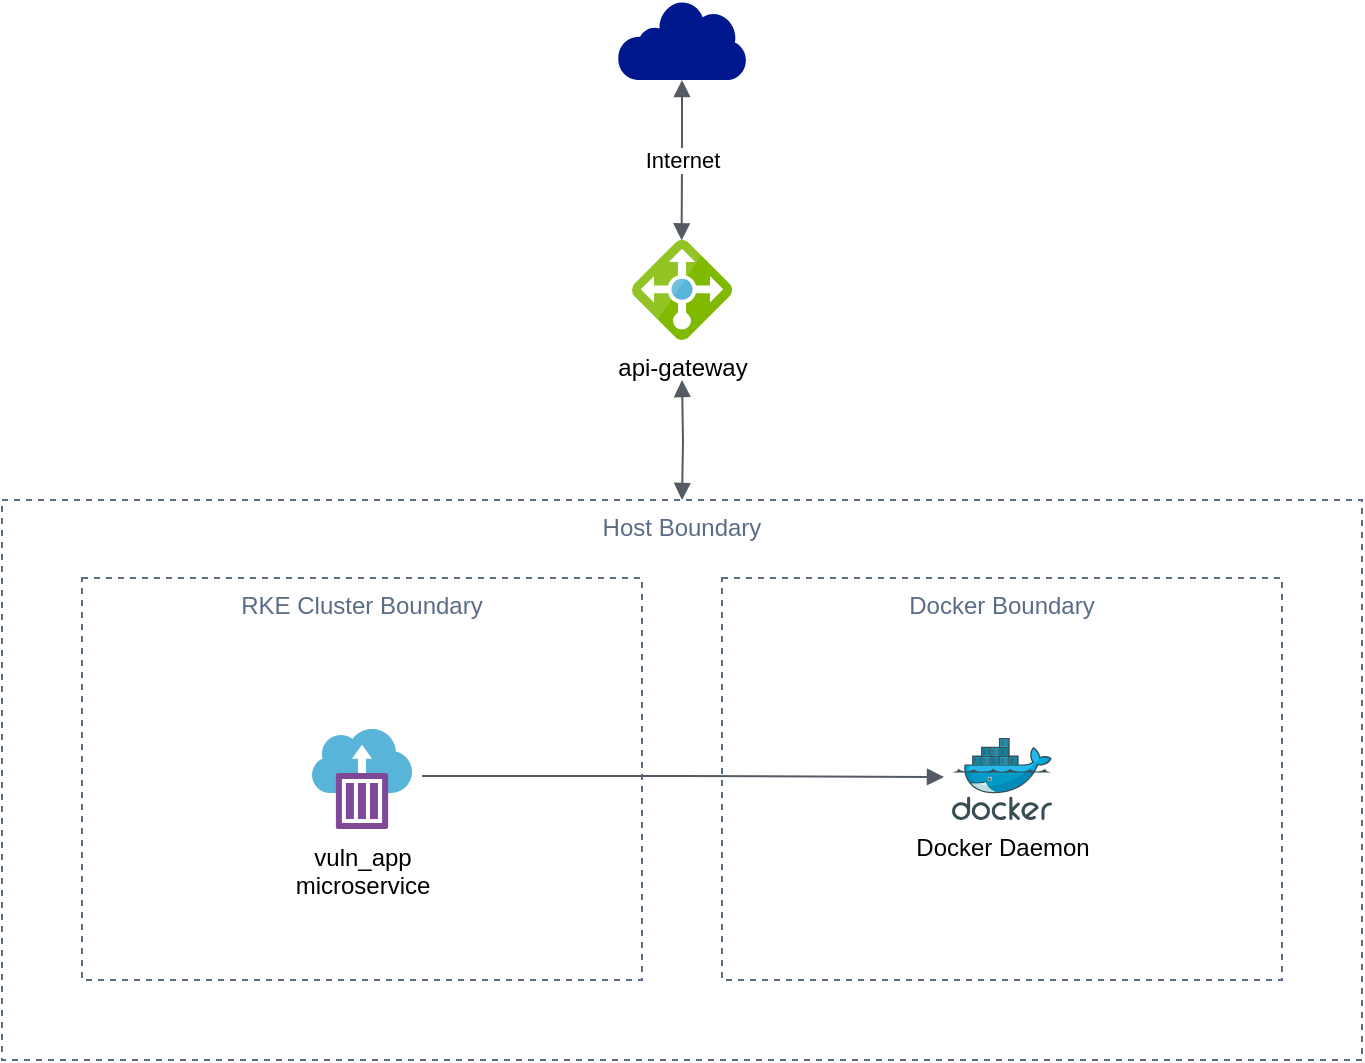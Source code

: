 <mxfile version="15.4.0" type="device"><diagram id="hJAyY4QZUk1LKniU12M5" name="Simple Security Architecture"><mxGraphModel dx="1422" dy="802" grid="1" gridSize="10" guides="1" tooltips="1" connect="1" arrows="1" fold="1" page="1" pageScale="1" pageWidth="1169" pageHeight="827" math="0" shadow="0"><root><mxCell id="0"/><mxCell id="1" parent="0"/><mxCell id="K4uTKb3Qz3HUtXcLS2-X-1" value="Host Boundary" style="fillColor=none;strokeColor=#5A6C86;dashed=1;verticalAlign=top;fontStyle=0;fontColor=#5A6C86;" parent="1" vertex="1"><mxGeometry x="245" y="399" width="680" height="280" as="geometry"/></mxCell><mxCell id="VNywDxEAYMTHZkXxBEB4-6" value="RKE Cluster Boundary" style="fillColor=none;strokeColor=#5A6C86;dashed=1;verticalAlign=top;fontStyle=0;fontColor=#5A6C86;" parent="1" vertex="1"><mxGeometry x="285" y="438" width="280" height="201" as="geometry"/></mxCell><mxCell id="K4uTKb3Qz3HUtXcLS2-X-3" value="vuln_app&lt;br&gt;microservice" style="sketch=0;aspect=fixed;html=1;points=[];align=center;image;fontSize=12;image=img/lib/mscae/Container_Instances.svg;" parent="1" vertex="1"><mxGeometry x="400" y="513.5" width="50" height="50" as="geometry"/></mxCell><mxCell id="K4uTKb3Qz3HUtXcLS2-X-4" value="api-gateway" style="sketch=0;aspect=fixed;html=1;points=[];align=center;image;fontSize=12;image=img/lib/mscae/Load_Balancer_feature.svg;" parent="1" vertex="1"><mxGeometry x="560" y="269" width="50" height="50" as="geometry"/></mxCell><mxCell id="K4uTKb3Qz3HUtXcLS2-X-5" value="" style="sketch=0;aspect=fixed;pointerEvents=1;shadow=0;dashed=0;html=1;strokeColor=none;labelPosition=center;verticalLabelPosition=bottom;verticalAlign=top;align=center;fillColor=#00188D;shape=mxgraph.mscae.enterprise.internet" parent="1" vertex="1"><mxGeometry x="552.74" y="149" width="64.52" height="40" as="geometry"/></mxCell><mxCell id="K4uTKb3Qz3HUtXcLS2-X-6" value="Docker Boundary" style="fillColor=none;strokeColor=#5A6C86;dashed=1;verticalAlign=top;fontStyle=0;fontColor=#5A6C86;" parent="1" vertex="1"><mxGeometry x="605" y="438" width="280" height="201" as="geometry"/></mxCell><mxCell id="K4uTKb3Qz3HUtXcLS2-X-7" value="Docker Daemon" style="sketch=0;aspect=fixed;html=1;points=[];align=center;image;fontSize=12;image=img/lib/mscae/Docker.svg;" parent="1" vertex="1"><mxGeometry x="720" y="518" width="50" height="41" as="geometry"/></mxCell><mxCell id="K4uTKb3Qz3HUtXcLS2-X-8" value="" style="edgeStyle=orthogonalEdgeStyle;html=1;endArrow=block;elbow=vertical;startArrow=none;endFill=1;strokeColor=#545B64;rounded=0;entryX=-0.08;entryY=0.476;entryDx=0;entryDy=0;entryPerimeter=0;exitX=1.1;exitY=0.47;exitDx=0;exitDy=0;exitPerimeter=0;" parent="1" source="K4uTKb3Qz3HUtXcLS2-X-3" target="K4uTKb3Qz3HUtXcLS2-X-7" edge="1"><mxGeometry width="100" relative="1" as="geometry"><mxPoint x="510" y="759" as="sourcePoint"/><mxPoint x="610" y="759" as="targetPoint"/></mxGeometry></mxCell><mxCell id="K4uTKb3Qz3HUtXcLS2-X-11" value="" style="edgeStyle=orthogonalEdgeStyle;html=1;endArrow=block;elbow=vertical;startArrow=block;startFill=1;endFill=1;strokeColor=#545B64;rounded=0;entryX=0.5;entryY=0;entryDx=0;entryDy=0;" parent="1" target="K4uTKb3Qz3HUtXcLS2-X-1" edge="1"><mxGeometry width="100" relative="1" as="geometry"><mxPoint x="585" y="339" as="sourcePoint"/><mxPoint x="605" y="369" as="targetPoint"/></mxGeometry></mxCell><mxCell id="K4uTKb3Qz3HUtXcLS2-X-12" value="Internet" style="edgeStyle=orthogonalEdgeStyle;html=1;endArrow=block;elbow=vertical;startArrow=block;startFill=1;endFill=1;strokeColor=#545B64;rounded=0;exitX=0.5;exitY=1;exitDx=0;exitDy=0;exitPerimeter=0;entryX=0.496;entryY=0.004;entryDx=0;entryDy=0;entryPerimeter=0;" parent="1" source="K4uTKb3Qz3HUtXcLS2-X-5" target="K4uTKb3Qz3HUtXcLS2-X-4" edge="1"><mxGeometry width="100" relative="1" as="geometry"><mxPoint x="525" y="249" as="sourcePoint"/><mxPoint x="625" y="249" as="targetPoint"/></mxGeometry></mxCell></root></mxGraphModel></diagram></mxfile>